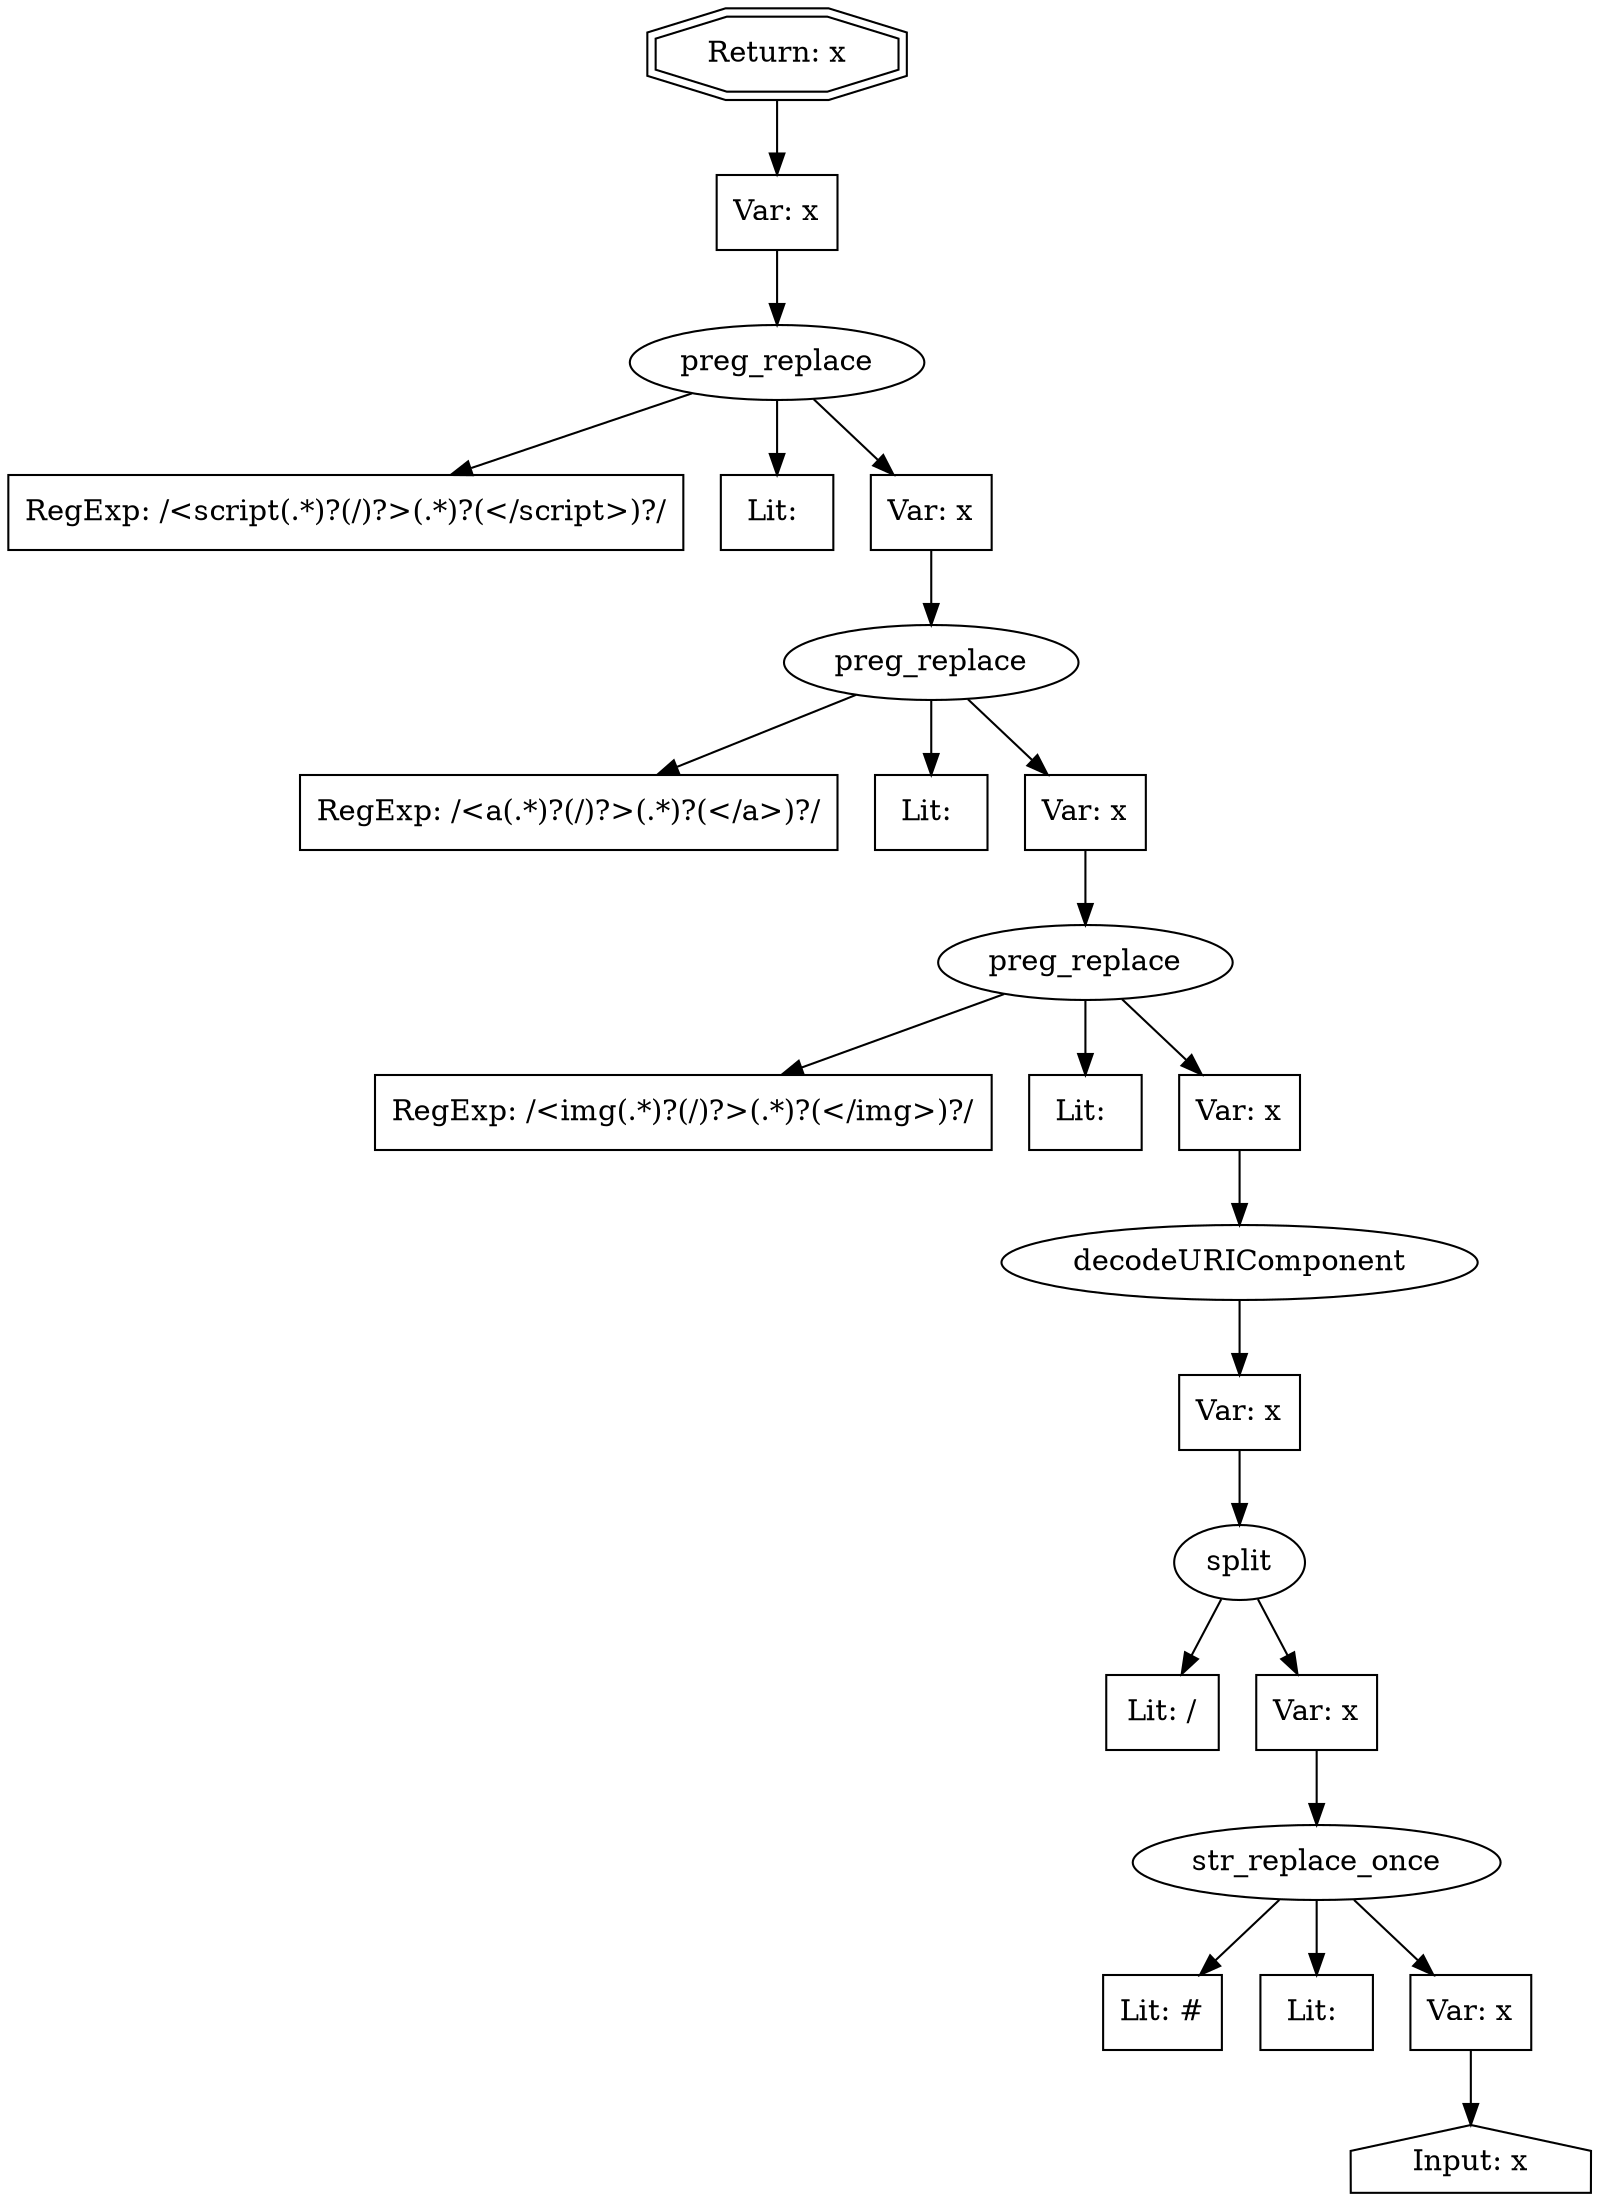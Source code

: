 // Finding: 97eb1115-7fef-418a-ac75-243d9df39106
// Finding.url: http://fund.example187.com/fundtheme/index.html#key/95ae87aa3c2c570e6c3011b823e408f4/汽</iframe></style></script></object></embed></textarea><img src=x onerror=taintfoxLog('c2eb33490f1b4e8f97a0a23a9ba223ac')><!--/*
// Finding.parentloc: http://fund.example187.com/fundtheme/index.html#key/95ae87aa3c2c570e6c3011b823e408f4/汽</iframe></style></script></object></embed></textarea><img src=x onerror=taintfoxLog('c2eb33490f1b4e8f97a0a23a9ba223ac')><!--/*
// Finding.domain: fund.example187.com
// Finding.base_domain: example187.com
// Finding.source: location.hash
// Finding.sink: innerHTML
// Sanitizer.score: 3
// Sanitizer.name: initList
// Sanitizer.location: http://fund.example187.com/fundtheme/js/fundmian_20210325.js - initList:142:19
// Finding.begin: 47
// Finding.end: 49
// Finding.original_uuid: 40128781-7b3e-40cc-a945-e34642824df5
// Finding.TwentyFiveMillionFlowsId: -1856717994
// Finding.script: http://s.example188.com/combo?js/&jquery-1.8.3.min.js&jquery.cookie.min.js&ta.js&ifund/function.js
// Finding.line: 2
// Exploit.uuid: c2eb3349-0f1b-4e8f-97a0-a23a9ba223ac
// Exploit.success: false
// Exploit.status: validated
// Exploit.method: C
// Exploit.type: html
// Exploit.token: text
// Exploit.content: 汽
// Exploit.quote_type: None
// Exploit.tag: None
// Exploit.break_out: 汽</iframe></style></script></object></embed></textarea><img src=x onerror=
// Exploit.break_in: ><!--/*
// Exploit.payload: 汽</iframe></style></script></object></embed></textarea><img src=x onerror=taintfoxLog(1)><!--/*
// Exploit.begin_taint_url: 84
// Exploit.end_taint_url: 88
// Exploit.replace_begin_url: 84
// Exploit.replace_end_url: 88
// Exploit.replace_begin_param: 47
// Exploit.replace_end_param: 51
// Issues.LargestEncodeAttrStringChain: 0
// Issues.LargestTextFragmentEncodeChainLength: 0
// Issues.HasApproximation: false
// Issues.HasMissingImplementation: false
// Issues.HasInfiniteRegexWithFunctionReplacer: false
// Issues.MergedSplitAndJoins: false
// Issues.HasUrlInRhsOfReplace: false
// Issues.HasUrlInLhsOfReplace: false
// Issues.HasCookieValueInLhsOfreplace: false
// Issues.HasCookieValueInRhsOfreplace: false
// Issues.HasCookieValueInMatchPattern: false
// Issues.HasCookieValueInExecPattern: false
// Issues.RemovedLRConcats: true
// Issues.RemovedReplaceArtifacts: false
// Issues.HasUrlInMatchPattern: false
// Issues.HasUrlInExecPattern: false
// Issues.RemovedNOPreplaces: false
// Issues.Known_sanitizer: false
// DepGraph.hash: 478615395
// DepGraph.sanitizer_hash: -1006659938
// Removed LR concats 
digraph cfg {
n0 [shape=house, label="Input: x"];
n1 [shape=ellipse, label="str_replace_once"];
n2 [shape=box, label="Lit: #"];
n3 [shape=box, label="Lit: "];
n4 [shape=box, label="Var: x"];
n5 [shape=ellipse, label="split"];
n6 [shape=box, label="Lit: /"];
n7 [shape=box, label="Var: x"];
n8 [shape=ellipse, label="decodeURIComponent"];
n9 [shape=box, label="Var: x"];
n10 [shape=ellipse, label="preg_replace"];
n11 [shape=box, label="RegExp: /<img(.*)?(\/)?>(.*)?(<\/img>)?/"];
n12 [shape=box, label="Lit: "];
n13 [shape=box, label="Var: x"];
n14 [shape=ellipse, label="preg_replace"];
n15 [shape=box, label="RegExp: /<a(.*)?(\/)?>(.*)?(<\/a>)?/"];
n16 [shape=box, label="Lit: "];
n17 [shape=box, label="Var: x"];
n18 [shape=ellipse, label="preg_replace"];
n19 [shape=box, label="RegExp: /<script(.*)?(\/)?>(.*)?(<\/script>)?/"];
n20 [shape=box, label="Lit: "];
n21 [shape=box, label="Var: x"];
n22 [shape=box, label="Var: x"];
n23 [shape=doubleoctagon, label="Return: x"];
n4 -> n0;
n1 -> n2;
n1 -> n3;
n1 -> n4;
n7 -> n1;
n5 -> n6;
n5 -> n7;
n9 -> n5;
n8 -> n9;
n13 -> n8;
n10 -> n11;
n10 -> n12;
n10 -> n13;
n17 -> n10;
n14 -> n15;
n14 -> n16;
n14 -> n17;
n21 -> n14;
n18 -> n19;
n18 -> n20;
n18 -> n21;
n22 -> n18;
n23 -> n22;
}